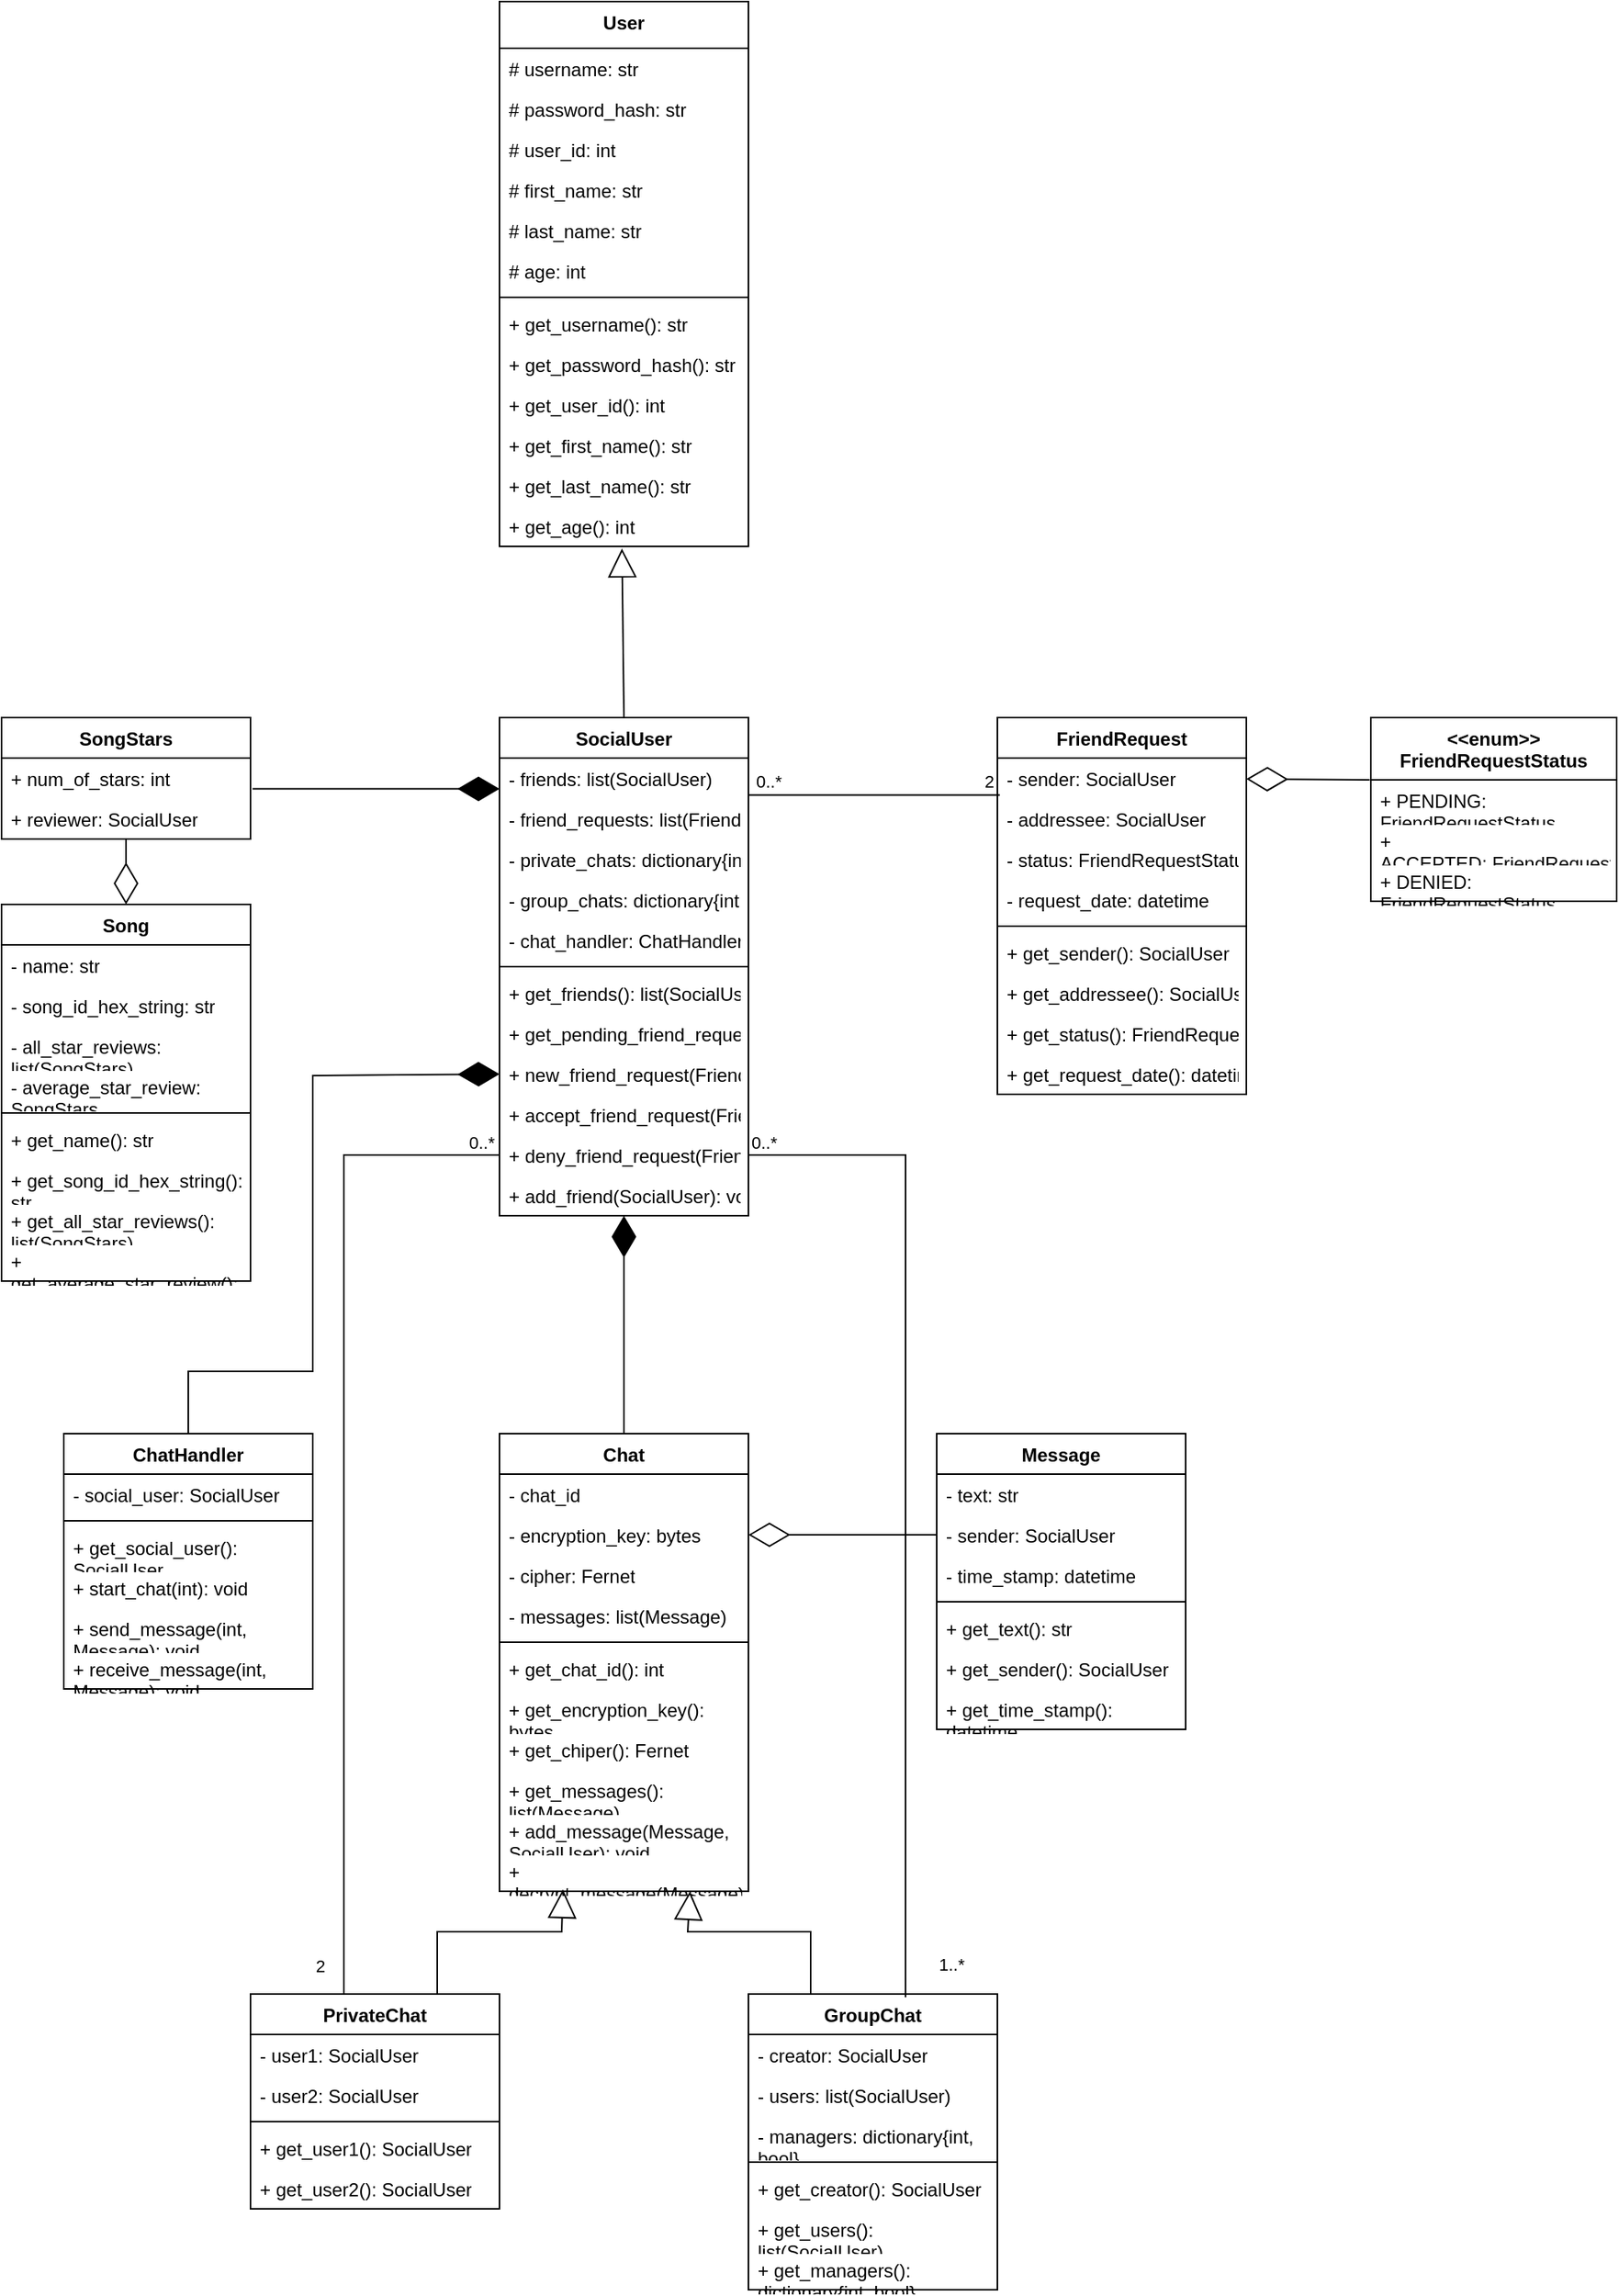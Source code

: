 <mxfile version="26.0.3">
  <diagram name="Page-1" id="13e1069c-82ec-6db2-03f1-153e76fe0fe0">
    <mxGraphModel dx="2167" dy="446" grid="1" gridSize="10" guides="1" tooltips="1" connect="1" arrows="1" fold="1" page="1" pageScale="1" pageWidth="1100" pageHeight="850" background="none" math="0" shadow="0">
      <root>
        <mxCell id="0" />
        <mxCell id="1" parent="0" />
        <mxCell id="vljrep-C4WVkItOG9epf-3" value="User" style="swimlane;fontStyle=1;align=center;verticalAlign=top;childLayout=stackLayout;horizontal=1;startSize=30;horizontalStack=0;resizeParent=1;resizeParentMax=0;resizeLast=0;collapsible=1;marginBottom=0;" parent="1" vertex="1">
          <mxGeometry x="40" y="40" width="160" height="350" as="geometry">
            <mxRectangle x="40" y="-20" width="70" height="30" as="alternateBounds" />
          </mxGeometry>
        </mxCell>
        <mxCell id="vljrep-C4WVkItOG9epf-4" value="# username: str" style="text;strokeColor=none;fillColor=none;align=left;verticalAlign=top;spacingLeft=4;spacingRight=4;overflow=hidden;rotatable=0;points=[[0,0.5],[1,0.5]];portConstraint=eastwest;" parent="vljrep-C4WVkItOG9epf-3" vertex="1">
          <mxGeometry y="30" width="160" height="26" as="geometry" />
        </mxCell>
        <mxCell id="vljrep-C4WVkItOG9epf-17" value="# password_hash: str" style="text;strokeColor=none;fillColor=none;align=left;verticalAlign=top;spacingLeft=4;spacingRight=4;overflow=hidden;rotatable=0;points=[[0,0.5],[1,0.5]];portConstraint=eastwest;" parent="vljrep-C4WVkItOG9epf-3" vertex="1">
          <mxGeometry y="56" width="160" height="26" as="geometry" />
        </mxCell>
        <mxCell id="vljrep-C4WVkItOG9epf-16" value="# user_id: int" style="text;strokeColor=none;fillColor=none;align=left;verticalAlign=top;spacingLeft=4;spacingRight=4;overflow=hidden;rotatable=0;points=[[0,0.5],[1,0.5]];portConstraint=eastwest;" parent="vljrep-C4WVkItOG9epf-3" vertex="1">
          <mxGeometry y="82" width="160" height="26" as="geometry" />
        </mxCell>
        <mxCell id="x0EwZhFv20aRiwcRfnRt-32" value="# first_name: str" style="text;strokeColor=none;fillColor=none;align=left;verticalAlign=top;spacingLeft=4;spacingRight=4;overflow=hidden;rotatable=0;points=[[0,0.5],[1,0.5]];portConstraint=eastwest;" parent="vljrep-C4WVkItOG9epf-3" vertex="1">
          <mxGeometry y="108" width="160" height="26" as="geometry" />
        </mxCell>
        <mxCell id="x0EwZhFv20aRiwcRfnRt-33" value="# last_name: str" style="text;strokeColor=none;fillColor=none;align=left;verticalAlign=top;spacingLeft=4;spacingRight=4;overflow=hidden;rotatable=0;points=[[0,0.5],[1,0.5]];portConstraint=eastwest;" parent="vljrep-C4WVkItOG9epf-3" vertex="1">
          <mxGeometry y="134" width="160" height="26" as="geometry" />
        </mxCell>
        <mxCell id="x0EwZhFv20aRiwcRfnRt-34" value="# age: int" style="text;strokeColor=none;fillColor=none;align=left;verticalAlign=top;spacingLeft=4;spacingRight=4;overflow=hidden;rotatable=0;points=[[0,0.5],[1,0.5]];portConstraint=eastwest;" parent="vljrep-C4WVkItOG9epf-3" vertex="1">
          <mxGeometry y="160" width="160" height="26" as="geometry" />
        </mxCell>
        <mxCell id="vljrep-C4WVkItOG9epf-5" value="" style="line;strokeWidth=1;fillColor=none;align=left;verticalAlign=middle;spacingTop=-1;spacingLeft=3;spacingRight=3;rotatable=0;labelPosition=right;points=[];portConstraint=eastwest;strokeColor=inherit;" parent="vljrep-C4WVkItOG9epf-3" vertex="1">
          <mxGeometry y="186" width="160" height="8" as="geometry" />
        </mxCell>
        <mxCell id="vljrep-C4WVkItOG9epf-6" value="+ get_username(): str" style="text;strokeColor=none;fillColor=none;align=left;verticalAlign=top;spacingLeft=4;spacingRight=4;overflow=hidden;rotatable=0;points=[[0,0.5],[1,0.5]];portConstraint=eastwest;" parent="vljrep-C4WVkItOG9epf-3" vertex="1">
          <mxGeometry y="194" width="160" height="26" as="geometry" />
        </mxCell>
        <mxCell id="vljrep-C4WVkItOG9epf-13" value="+ get_password_hash(): str" style="text;strokeColor=none;fillColor=none;align=left;verticalAlign=top;spacingLeft=4;spacingRight=4;overflow=hidden;rotatable=0;points=[[0,0.5],[1,0.5]];portConstraint=eastwest;" parent="vljrep-C4WVkItOG9epf-3" vertex="1">
          <mxGeometry y="220" width="160" height="26" as="geometry" />
        </mxCell>
        <mxCell id="vljrep-C4WVkItOG9epf-14" value="+ get_user_id(): int" style="text;strokeColor=none;fillColor=none;align=left;verticalAlign=top;spacingLeft=4;spacingRight=4;overflow=hidden;rotatable=0;points=[[0,0.5],[1,0.5]];portConstraint=eastwest;" parent="vljrep-C4WVkItOG9epf-3" vertex="1">
          <mxGeometry y="246" width="160" height="26" as="geometry" />
        </mxCell>
        <mxCell id="vljrep-C4WVkItOG9epf-15" value="+ get_first_name(): str" style="text;strokeColor=none;fillColor=none;align=left;verticalAlign=top;spacingLeft=4;spacingRight=4;overflow=hidden;rotatable=0;points=[[0,0.5],[1,0.5]];portConstraint=eastwest;" parent="vljrep-C4WVkItOG9epf-3" vertex="1">
          <mxGeometry y="272" width="160" height="26" as="geometry" />
        </mxCell>
        <mxCell id="x0EwZhFv20aRiwcRfnRt-35" value="+ get_last_name(): str" style="text;strokeColor=none;fillColor=none;align=left;verticalAlign=top;spacingLeft=4;spacingRight=4;overflow=hidden;rotatable=0;points=[[0,0.5],[1,0.5]];portConstraint=eastwest;" parent="vljrep-C4WVkItOG9epf-3" vertex="1">
          <mxGeometry y="298" width="160" height="26" as="geometry" />
        </mxCell>
        <mxCell id="x0EwZhFv20aRiwcRfnRt-36" value="+ get_age(): int" style="text;strokeColor=none;fillColor=none;align=left;verticalAlign=top;spacingLeft=4;spacingRight=4;overflow=hidden;rotatable=0;points=[[0,0.5],[1,0.5]];portConstraint=eastwest;" parent="vljrep-C4WVkItOG9epf-3" vertex="1">
          <mxGeometry y="324" width="160" height="26" as="geometry" />
        </mxCell>
        <mxCell id="PCdt31Q6n0yatBRkWtZ2-3" value="" style="endArrow=block;endSize=16;endFill=0;html=1;rounded=0;entryX=0.492;entryY=1.055;entryDx=0;entryDy=0;entryPerimeter=0;exitX=0.5;exitY=0;exitDx=0;exitDy=0;" parent="1" source="PCdt31Q6n0yatBRkWtZ2-4" target="x0EwZhFv20aRiwcRfnRt-36" edge="1">
          <mxGeometry width="160" relative="1" as="geometry">
            <mxPoint x="130" y="490" as="sourcePoint" />
            <mxPoint x="140" y="410" as="targetPoint" />
            <Array as="points" />
          </mxGeometry>
        </mxCell>
        <mxCell id="PCdt31Q6n0yatBRkWtZ2-4" value="SocialUser" style="swimlane;fontStyle=1;align=center;verticalAlign=top;childLayout=stackLayout;horizontal=1;startSize=26;horizontalStack=0;resizeParent=1;resizeParentMax=0;resizeLast=0;collapsible=1;marginBottom=0;" parent="1" vertex="1">
          <mxGeometry x="40" y="500" width="160" height="320" as="geometry">
            <mxRectangle x="40" y="500" width="100" height="30" as="alternateBounds" />
          </mxGeometry>
        </mxCell>
        <mxCell id="PCdt31Q6n0yatBRkWtZ2-5" value="- friends: list(SocialUser)" style="text;strokeColor=none;fillColor=none;align=left;verticalAlign=top;spacingLeft=4;spacingRight=4;overflow=hidden;rotatable=0;points=[[0,0.5],[1,0.5]];portConstraint=eastwest;" parent="PCdt31Q6n0yatBRkWtZ2-4" vertex="1">
          <mxGeometry y="26" width="160" height="26" as="geometry" />
        </mxCell>
        <mxCell id="PCdt31Q6n0yatBRkWtZ2-15" value="- friend_requests: list(FriendRequest)" style="text;strokeColor=none;fillColor=none;align=left;verticalAlign=top;spacingLeft=4;spacingRight=4;overflow=hidden;rotatable=0;points=[[0,0.5],[1,0.5]];portConstraint=eastwest;" parent="PCdt31Q6n0yatBRkWtZ2-4" vertex="1">
          <mxGeometry y="52" width="160" height="26" as="geometry" />
        </mxCell>
        <mxCell id="x0EwZhFv20aRiwcRfnRt-27" value="- private_chats: dictionary{int, PrivateChat}" style="text;strokeColor=none;fillColor=none;align=left;verticalAlign=top;spacingLeft=4;spacingRight=4;overflow=hidden;rotatable=0;points=[[0,0.5],[1,0.5]];portConstraint=eastwest;" parent="PCdt31Q6n0yatBRkWtZ2-4" vertex="1">
          <mxGeometry y="78" width="160" height="26" as="geometry" />
        </mxCell>
        <mxCell id="x0EwZhFv20aRiwcRfnRt-28" value="- group_chats: dictionary{int, GroupChat}" style="text;strokeColor=none;fillColor=none;align=left;verticalAlign=top;spacingLeft=4;spacingRight=4;overflow=hidden;rotatable=0;points=[[0,0.5],[1,0.5]];portConstraint=eastwest;" parent="PCdt31Q6n0yatBRkWtZ2-4" vertex="1">
          <mxGeometry y="104" width="160" height="26" as="geometry" />
        </mxCell>
        <mxCell id="97uRlA_o4lkvg0xK0UDp-7" value="- chat_handler: ChatHandler" style="text;strokeColor=none;fillColor=none;align=left;verticalAlign=top;spacingLeft=4;spacingRight=4;overflow=hidden;rotatable=0;points=[[0,0.5],[1,0.5]];portConstraint=eastwest;" parent="PCdt31Q6n0yatBRkWtZ2-4" vertex="1">
          <mxGeometry y="130" width="160" height="26" as="geometry" />
        </mxCell>
        <mxCell id="PCdt31Q6n0yatBRkWtZ2-8" value="" style="line;strokeWidth=1;fillColor=none;align=left;verticalAlign=middle;spacingTop=-1;spacingLeft=3;spacingRight=3;rotatable=0;labelPosition=right;points=[];portConstraint=eastwest;strokeColor=inherit;" parent="PCdt31Q6n0yatBRkWtZ2-4" vertex="1">
          <mxGeometry y="156" width="160" height="8" as="geometry" />
        </mxCell>
        <mxCell id="PCdt31Q6n0yatBRkWtZ2-9" value="+ get_friends(): list(SocialUser)" style="text;strokeColor=none;fillColor=none;align=left;verticalAlign=top;spacingLeft=4;spacingRight=4;overflow=hidden;rotatable=0;points=[[0,0.5],[1,0.5]];portConstraint=eastwest;" parent="PCdt31Q6n0yatBRkWtZ2-4" vertex="1">
          <mxGeometry y="164" width="160" height="26" as="geometry" />
        </mxCell>
        <mxCell id="PCdt31Q6n0yatBRkWtZ2-10" value="+ get_pending_friend_requests(): list(SocialUser)" style="text;strokeColor=none;fillColor=none;align=left;verticalAlign=top;spacingLeft=4;spacingRight=4;overflow=hidden;rotatable=0;points=[[0,0.5],[1,0.5]];portConstraint=eastwest;" parent="PCdt31Q6n0yatBRkWtZ2-4" vertex="1">
          <mxGeometry y="190" width="160" height="26" as="geometry" />
        </mxCell>
        <mxCell id="x0EwZhFv20aRiwcRfnRt-29" value="+ new_friend_request(FriendRequest): void" style="text;strokeColor=none;fillColor=none;align=left;verticalAlign=top;spacingLeft=4;spacingRight=4;overflow=hidden;rotatable=0;points=[[0,0.5],[1,0.5]];portConstraint=eastwest;" parent="PCdt31Q6n0yatBRkWtZ2-4" vertex="1">
          <mxGeometry y="216" width="160" height="26" as="geometry" />
        </mxCell>
        <mxCell id="K13tI4WdCBkM2zwI3fLA-9" value="+ accept_friend_request(FriendRequest): void" style="text;strokeColor=none;fillColor=none;align=left;verticalAlign=top;spacingLeft=4;spacingRight=4;overflow=hidden;rotatable=0;points=[[0,0.5],[1,0.5]];portConstraint=eastwest;" parent="PCdt31Q6n0yatBRkWtZ2-4" vertex="1">
          <mxGeometry y="242" width="160" height="26" as="geometry" />
        </mxCell>
        <mxCell id="x0EwZhFv20aRiwcRfnRt-30" value="+ deny_friend_request(FriendRequest): void" style="text;strokeColor=none;fillColor=none;align=left;verticalAlign=top;spacingLeft=4;spacingRight=4;overflow=hidden;rotatable=0;points=[[0,0.5],[1,0.5]];portConstraint=eastwest;" parent="PCdt31Q6n0yatBRkWtZ2-4" vertex="1">
          <mxGeometry y="268" width="160" height="26" as="geometry" />
        </mxCell>
        <mxCell id="x0EwZhFv20aRiwcRfnRt-31" value="+ add_friend(SocialUser): void" style="text;strokeColor=none;fillColor=none;align=left;verticalAlign=top;spacingLeft=4;spacingRight=4;overflow=hidden;rotatable=0;points=[[0,0.5],[1,0.5]];portConstraint=eastwest;" parent="PCdt31Q6n0yatBRkWtZ2-4" vertex="1">
          <mxGeometry y="294" width="160" height="26" as="geometry" />
        </mxCell>
        <mxCell id="K13tI4WdCBkM2zwI3fLA-1" value="FriendRequest" style="swimlane;fontStyle=1;align=center;verticalAlign=top;childLayout=stackLayout;horizontal=1;startSize=26;horizontalStack=0;resizeParent=1;resizeParentMax=0;resizeLast=0;collapsible=1;marginBottom=0;" parent="1" vertex="1">
          <mxGeometry x="360" y="500" width="160" height="242" as="geometry">
            <mxRectangle x="360" y="500" width="120" height="30" as="alternateBounds" />
          </mxGeometry>
        </mxCell>
        <mxCell id="K13tI4WdCBkM2zwI3fLA-3" value="- sender: SocialUser" style="text;strokeColor=none;fillColor=none;align=left;verticalAlign=top;spacingLeft=4;spacingRight=4;overflow=hidden;rotatable=0;points=[[0,0.5],[1,0.5]];portConstraint=eastwest;" parent="K13tI4WdCBkM2zwI3fLA-1" vertex="1">
          <mxGeometry y="26" width="160" height="26" as="geometry" />
        </mxCell>
        <mxCell id="K13tI4WdCBkM2zwI3fLA-2" value="- addressee: SocialUser" style="text;strokeColor=none;fillColor=none;align=left;verticalAlign=top;spacingLeft=4;spacingRight=4;overflow=hidden;rotatable=0;points=[[0,0.5],[1,0.5]];portConstraint=eastwest;" parent="K13tI4WdCBkM2zwI3fLA-1" vertex="1">
          <mxGeometry y="52" width="160" height="26" as="geometry" />
        </mxCell>
        <mxCell id="x0EwZhFv20aRiwcRfnRt-1" value="- status: FriendRequestStatus" style="text;strokeColor=none;fillColor=none;align=left;verticalAlign=top;spacingLeft=4;spacingRight=4;overflow=hidden;rotatable=0;points=[[0,0.5],[1,0.5]];portConstraint=eastwest;" parent="K13tI4WdCBkM2zwI3fLA-1" vertex="1">
          <mxGeometry y="78" width="160" height="26" as="geometry" />
        </mxCell>
        <mxCell id="x0EwZhFv20aRiwcRfnRt-2" value="- request_date: datetime" style="text;strokeColor=none;fillColor=none;align=left;verticalAlign=top;spacingLeft=4;spacingRight=4;overflow=hidden;rotatable=0;points=[[0,0.5],[1,0.5]];portConstraint=eastwest;" parent="K13tI4WdCBkM2zwI3fLA-1" vertex="1">
          <mxGeometry y="104" width="160" height="26" as="geometry" />
        </mxCell>
        <mxCell id="K13tI4WdCBkM2zwI3fLA-4" value="" style="line;strokeWidth=1;fillColor=none;align=left;verticalAlign=middle;spacingTop=-1;spacingLeft=3;spacingRight=3;rotatable=0;labelPosition=right;points=[];portConstraint=eastwest;strokeColor=inherit;" parent="K13tI4WdCBkM2zwI3fLA-1" vertex="1">
          <mxGeometry y="130" width="160" height="8" as="geometry" />
        </mxCell>
        <mxCell id="K13tI4WdCBkM2zwI3fLA-5" value="+ get_sender(): SocialUser" style="text;strokeColor=none;fillColor=none;align=left;verticalAlign=top;spacingLeft=4;spacingRight=4;overflow=hidden;rotatable=0;points=[[0,0.5],[1,0.5]];portConstraint=eastwest;" parent="K13tI4WdCBkM2zwI3fLA-1" vertex="1">
          <mxGeometry y="138" width="160" height="26" as="geometry" />
        </mxCell>
        <mxCell id="K13tI4WdCBkM2zwI3fLA-6" value="+ get_addressee(): SocialUser" style="text;strokeColor=none;fillColor=none;align=left;verticalAlign=top;spacingLeft=4;spacingRight=4;overflow=hidden;rotatable=0;points=[[0,0.5],[1,0.5]];portConstraint=eastwest;" parent="K13tI4WdCBkM2zwI3fLA-1" vertex="1">
          <mxGeometry y="164" width="160" height="26" as="geometry" />
        </mxCell>
        <mxCell id="x0EwZhFv20aRiwcRfnRt-3" value="+ get_status(): FriendRequestStatus" style="text;strokeColor=none;fillColor=none;align=left;verticalAlign=top;spacingLeft=4;spacingRight=4;overflow=hidden;rotatable=0;points=[[0,0.5],[1,0.5]];portConstraint=eastwest;" parent="K13tI4WdCBkM2zwI3fLA-1" vertex="1">
          <mxGeometry y="190" width="160" height="26" as="geometry" />
        </mxCell>
        <mxCell id="x0EwZhFv20aRiwcRfnRt-4" value="+ get_request_date(): datetime" style="text;strokeColor=none;fillColor=none;align=left;verticalAlign=top;spacingLeft=4;spacingRight=4;overflow=hidden;rotatable=0;points=[[0,0.5],[1,0.5]];portConstraint=eastwest;" parent="K13tI4WdCBkM2zwI3fLA-1" vertex="1">
          <mxGeometry y="216" width="160" height="26" as="geometry" />
        </mxCell>
        <mxCell id="x0EwZhFv20aRiwcRfnRt-20" value="&amp;lt;&amp;lt;enum&amp;gt;&amp;gt;&lt;div&gt;FriendRequestStatus&lt;/div&gt;" style="swimlane;fontStyle=1;align=center;verticalAlign=top;childLayout=stackLayout;horizontal=1;startSize=40;horizontalStack=0;resizeParent=1;resizeParentMax=0;resizeLast=0;collapsible=1;marginBottom=0;whiteSpace=wrap;html=1;" parent="1" vertex="1">
          <mxGeometry x="600" y="500" width="158" height="118" as="geometry">
            <mxRectangle x="600" y="440" width="150" height="40" as="alternateBounds" />
          </mxGeometry>
        </mxCell>
        <mxCell id="x0EwZhFv20aRiwcRfnRt-21" value="&lt;span style=&quot;text-wrap-mode: nowrap;&quot;&gt;+ PENDING: FriendRequestStatus&lt;/span&gt;" style="text;strokeColor=none;fillColor=none;align=left;verticalAlign=top;spacingLeft=4;spacingRight=4;overflow=hidden;rotatable=0;points=[[0,0.5],[1,0.5]];portConstraint=eastwest;glass=0;rounded=0;shadow=0;labelBackgroundColor=none;whiteSpace=wrap;html=1;flipH=0;" parent="x0EwZhFv20aRiwcRfnRt-20" vertex="1">
          <mxGeometry y="40" width="158" height="26" as="geometry" />
        </mxCell>
        <mxCell id="x0EwZhFv20aRiwcRfnRt-25" value="&lt;span style=&quot;text-wrap-mode: nowrap;&quot;&gt;+ ACCEPTED:&amp;nbsp;FriendRequestStatus&lt;/span&gt;" style="text;strokeColor=none;fillColor=none;align=left;verticalAlign=top;spacingLeft=4;spacingRight=4;overflow=hidden;rotatable=0;points=[[0,0.5],[1,0.5]];portConstraint=eastwest;glass=0;rounded=0;shadow=0;labelBackgroundColor=none;whiteSpace=wrap;html=1;flipH=0;" parent="x0EwZhFv20aRiwcRfnRt-20" vertex="1">
          <mxGeometry y="66" width="158" height="26" as="geometry" />
        </mxCell>
        <mxCell id="x0EwZhFv20aRiwcRfnRt-24" value="&lt;span style=&quot;text-wrap-mode: nowrap;&quot;&gt;+ DENIED: FriendRequestStatus&lt;/span&gt;" style="text;strokeColor=none;fillColor=none;align=left;verticalAlign=top;spacingLeft=4;spacingRight=4;overflow=hidden;rotatable=0;points=[[0,0.5],[1,0.5]];portConstraint=eastwest;glass=0;rounded=0;shadow=0;labelBackgroundColor=none;whiteSpace=wrap;html=1;flipH=0;" parent="x0EwZhFv20aRiwcRfnRt-20" vertex="1">
          <mxGeometry y="92" width="158" height="26" as="geometry" />
        </mxCell>
        <mxCell id="x0EwZhFv20aRiwcRfnRt-41" value="SongStars" style="swimlane;fontStyle=1;align=center;verticalAlign=top;childLayout=stackLayout;horizontal=1;startSize=26;horizontalStack=0;resizeParent=1;resizeParentMax=0;resizeLast=0;collapsible=1;marginBottom=0;whiteSpace=wrap;html=1;" parent="1" vertex="1">
          <mxGeometry x="-280" y="500" width="160" height="78" as="geometry">
            <mxRectangle x="-280" y="500" width="100" height="30" as="alternateBounds" />
          </mxGeometry>
        </mxCell>
        <mxCell id="x0EwZhFv20aRiwcRfnRt-42" value="+ num_of_stars: int&lt;span style=&quot;white-space: pre;&quot;&gt;&#x9;&lt;/span&gt;&lt;span style=&quot;white-space: pre;&quot;&gt;&#x9;&lt;/span&gt;" style="text;strokeColor=none;fillColor=none;align=left;verticalAlign=top;spacingLeft=4;spacingRight=4;overflow=hidden;rotatable=0;points=[[0,0.5],[1,0.5]];portConstraint=eastwest;whiteSpace=wrap;html=1;" parent="x0EwZhFv20aRiwcRfnRt-41" vertex="1">
          <mxGeometry y="26" width="160" height="26" as="geometry" />
        </mxCell>
        <mxCell id="x0EwZhFv20aRiwcRfnRt-53" value="+ reviewer: SocialUser" style="text;strokeColor=none;fillColor=none;align=left;verticalAlign=top;spacingLeft=4;spacingRight=4;overflow=hidden;rotatable=0;points=[[0,0.5],[1,0.5]];portConstraint=eastwest;whiteSpace=wrap;html=1;" parent="x0EwZhFv20aRiwcRfnRt-41" vertex="1">
          <mxGeometry y="52" width="160" height="26" as="geometry" />
        </mxCell>
        <mxCell id="x0EwZhFv20aRiwcRfnRt-54" value="" style="endArrow=diamondThin;endFill=0;endSize=24;html=1;rounded=0;entryX=1;entryY=0.516;entryDx=0;entryDy=0;entryPerimeter=0;exitX=-0.005;exitY=0.339;exitDx=0;exitDy=0;exitPerimeter=0;" parent="1" source="x0EwZhFv20aRiwcRfnRt-20" target="K13tI4WdCBkM2zwI3fLA-3" edge="1">
          <mxGeometry width="160" relative="1" as="geometry">
            <mxPoint x="590" y="539" as="sourcePoint" />
            <mxPoint x="530" y="539" as="targetPoint" />
          </mxGeometry>
        </mxCell>
        <mxCell id="x0EwZhFv20aRiwcRfnRt-56" value="Song" style="swimlane;fontStyle=1;align=center;verticalAlign=top;childLayout=stackLayout;horizontal=1;startSize=26;horizontalStack=0;resizeParent=1;resizeParentMax=0;resizeLast=0;collapsible=1;marginBottom=0;whiteSpace=wrap;html=1;" parent="1" vertex="1">
          <mxGeometry x="-280" y="620" width="160" height="242" as="geometry">
            <mxRectangle x="-280" y="560" width="70" height="30" as="alternateBounds" />
          </mxGeometry>
        </mxCell>
        <mxCell id="x0EwZhFv20aRiwcRfnRt-57" value="- name: str" style="text;strokeColor=none;fillColor=none;align=left;verticalAlign=top;spacingLeft=4;spacingRight=4;overflow=hidden;rotatable=0;points=[[0,0.5],[1,0.5]];portConstraint=eastwest;whiteSpace=wrap;html=1;" parent="x0EwZhFv20aRiwcRfnRt-56" vertex="1">
          <mxGeometry y="26" width="160" height="26" as="geometry" />
        </mxCell>
        <mxCell id="x0EwZhFv20aRiwcRfnRt-60" value="- song_id_hex_string: str" style="text;strokeColor=none;fillColor=none;align=left;verticalAlign=top;spacingLeft=4;spacingRight=4;overflow=hidden;rotatable=0;points=[[0,0.5],[1,0.5]];portConstraint=eastwest;whiteSpace=wrap;html=1;" parent="x0EwZhFv20aRiwcRfnRt-56" vertex="1">
          <mxGeometry y="52" width="160" height="26" as="geometry" />
        </mxCell>
        <mxCell id="x0EwZhFv20aRiwcRfnRt-63" value="&lt;span style=&quot;text-wrap-mode: nowrap;&quot;&gt;- all_star_reviews: list(SongStars)&lt;/span&gt;" style="text;strokeColor=none;fillColor=none;align=left;verticalAlign=top;spacingLeft=4;spacingRight=4;overflow=hidden;rotatable=0;points=[[0,0.5],[1,0.5]];portConstraint=eastwest;whiteSpace=wrap;html=1;" parent="x0EwZhFv20aRiwcRfnRt-56" vertex="1">
          <mxGeometry y="78" width="160" height="26" as="geometry" />
        </mxCell>
        <mxCell id="x0EwZhFv20aRiwcRfnRt-64" value="&lt;span style=&quot;text-wrap-mode: nowrap;&quot;&gt;- average_star_review: SongStars&lt;/span&gt;" style="text;strokeColor=none;fillColor=none;align=left;verticalAlign=top;spacingLeft=4;spacingRight=4;overflow=hidden;rotatable=0;points=[[0,0.5],[1,0.5]];portConstraint=eastwest;whiteSpace=wrap;html=1;" parent="x0EwZhFv20aRiwcRfnRt-56" vertex="1">
          <mxGeometry y="104" width="160" height="26" as="geometry" />
        </mxCell>
        <mxCell id="x0EwZhFv20aRiwcRfnRt-58" value="" style="line;strokeWidth=1;fillColor=none;align=left;verticalAlign=middle;spacingTop=-1;spacingLeft=3;spacingRight=3;rotatable=0;labelPosition=right;points=[];portConstraint=eastwest;strokeColor=inherit;" parent="x0EwZhFv20aRiwcRfnRt-56" vertex="1">
          <mxGeometry y="130" width="160" height="8" as="geometry" />
        </mxCell>
        <mxCell id="x0EwZhFv20aRiwcRfnRt-59" value="+ get_name(): str" style="text;strokeColor=none;fillColor=none;align=left;verticalAlign=top;spacingLeft=4;spacingRight=4;overflow=hidden;rotatable=0;points=[[0,0.5],[1,0.5]];portConstraint=eastwest;whiteSpace=wrap;html=1;" parent="x0EwZhFv20aRiwcRfnRt-56" vertex="1">
          <mxGeometry y="138" width="160" height="26" as="geometry" />
        </mxCell>
        <mxCell id="x0EwZhFv20aRiwcRfnRt-69" value="&lt;span style=&quot;text-wrap-mode: nowrap;&quot;&gt;+ get_song_id_hex_string(): str&lt;/span&gt;" style="text;strokeColor=none;fillColor=none;align=left;verticalAlign=top;spacingLeft=4;spacingRight=4;overflow=hidden;rotatable=0;points=[[0,0.5],[1,0.5]];portConstraint=eastwest;whiteSpace=wrap;html=1;" parent="x0EwZhFv20aRiwcRfnRt-56" vertex="1">
          <mxGeometry y="164" width="160" height="26" as="geometry" />
        </mxCell>
        <mxCell id="x0EwZhFv20aRiwcRfnRt-73" value="&lt;span style=&quot;text-wrap-mode: nowrap;&quot;&gt;+ get_all_star_reviews(): list(SongStars)&lt;/span&gt;" style="text;strokeColor=none;fillColor=none;align=left;verticalAlign=top;spacingLeft=4;spacingRight=4;overflow=hidden;rotatable=0;points=[[0,0.5],[1,0.5]];portConstraint=eastwest;whiteSpace=wrap;html=1;" parent="x0EwZhFv20aRiwcRfnRt-56" vertex="1">
          <mxGeometry y="190" width="160" height="26" as="geometry" />
        </mxCell>
        <mxCell id="x0EwZhFv20aRiwcRfnRt-74" value="&lt;span style=&quot;text-wrap-mode: nowrap;&quot;&gt;+ get_average_star_review(): SongStars&lt;/span&gt;" style="text;strokeColor=none;fillColor=none;align=left;verticalAlign=top;spacingLeft=4;spacingRight=4;overflow=hidden;rotatable=0;points=[[0,0.5],[1,0.5]];portConstraint=eastwest;whiteSpace=wrap;html=1;" parent="x0EwZhFv20aRiwcRfnRt-56" vertex="1">
          <mxGeometry y="216" width="160" height="26" as="geometry" />
        </mxCell>
        <mxCell id="x0EwZhFv20aRiwcRfnRt-75" value="" style="endArrow=diamondThin;endFill=0;endSize=24;html=1;rounded=0;entryX=0.5;entryY=0;entryDx=0;entryDy=0;exitX=0.5;exitY=1.008;exitDx=0;exitDy=0;exitPerimeter=0;" parent="1" source="x0EwZhFv20aRiwcRfnRt-53" target="x0EwZhFv20aRiwcRfnRt-56" edge="1">
          <mxGeometry width="160" relative="1" as="geometry">
            <mxPoint x="-190" y="578" as="sourcePoint" />
            <mxPoint x="-30" y="578" as="targetPoint" />
          </mxGeometry>
        </mxCell>
        <mxCell id="x0EwZhFv20aRiwcRfnRt-76" value="" style="endArrow=diamondThin;endFill=1;endSize=24;html=1;rounded=0;exitX=1.008;exitY=0.761;exitDx=0;exitDy=0;exitPerimeter=0;entryX=0;entryY=0.761;entryDx=0;entryDy=0;entryPerimeter=0;" parent="1" source="x0EwZhFv20aRiwcRfnRt-42" target="PCdt31Q6n0yatBRkWtZ2-5" edge="1">
          <mxGeometry width="160" relative="1" as="geometry">
            <mxPoint x="-120" y="539" as="sourcePoint" />
            <mxPoint x="40" y="539" as="targetPoint" />
          </mxGeometry>
        </mxCell>
        <mxCell id="x0EwZhFv20aRiwcRfnRt-80" value="" style="endArrow=none;html=1;edgeStyle=orthogonalEdgeStyle;rounded=0;exitX=1.003;exitY=0.912;exitDx=0;exitDy=0;exitPerimeter=0;entryX=0.01;entryY=0.912;entryDx=0;entryDy=0;entryPerimeter=0;" parent="1" source="PCdt31Q6n0yatBRkWtZ2-5" target="K13tI4WdCBkM2zwI3fLA-3" edge="1">
          <mxGeometry relative="1" as="geometry">
            <mxPoint x="220" y="550" as="sourcePoint" />
            <mxPoint x="340" y="550" as="targetPoint" />
          </mxGeometry>
        </mxCell>
        <mxCell id="x0EwZhFv20aRiwcRfnRt-81" value="0..*" style="edgeLabel;resizable=0;html=1;align=left;verticalAlign=bottom;" parent="x0EwZhFv20aRiwcRfnRt-80" connectable="0" vertex="1">
          <mxGeometry x="-1" relative="1" as="geometry">
            <mxPoint x="3" as="offset" />
          </mxGeometry>
        </mxCell>
        <mxCell id="x0EwZhFv20aRiwcRfnRt-82" value="2" style="edgeLabel;resizable=0;html=1;align=right;verticalAlign=bottom;" parent="x0EwZhFv20aRiwcRfnRt-80" connectable="0" vertex="1">
          <mxGeometry x="1" relative="1" as="geometry">
            <mxPoint x="-3" as="offset" />
          </mxGeometry>
        </mxCell>
        <mxCell id="IFB0oqKAQAW6T9aksM-X-1" value="Chat" style="swimlane;fontStyle=1;align=center;verticalAlign=top;childLayout=stackLayout;horizontal=1;startSize=26;horizontalStack=0;resizeParent=1;resizeParentMax=0;resizeLast=0;collapsible=1;marginBottom=0;whiteSpace=wrap;html=1;" parent="1" vertex="1">
          <mxGeometry x="40" y="960" width="160" height="294" as="geometry">
            <mxRectangle x="40" y="960" width="70" height="30" as="alternateBounds" />
          </mxGeometry>
        </mxCell>
        <mxCell id="97uRlA_o4lkvg0xK0UDp-15" value="- chat_id" style="text;strokeColor=none;fillColor=none;align=left;verticalAlign=top;spacingLeft=4;spacingRight=4;overflow=hidden;rotatable=0;points=[[0,0.5],[1,0.5]];portConstraint=eastwest;whiteSpace=wrap;html=1;" parent="IFB0oqKAQAW6T9aksM-X-1" vertex="1">
          <mxGeometry y="26" width="160" height="26" as="geometry" />
        </mxCell>
        <mxCell id="IFB0oqKAQAW6T9aksM-X-2" value="- encryption_key: bytes" style="text;strokeColor=none;fillColor=none;align=left;verticalAlign=top;spacingLeft=4;spacingRight=4;overflow=hidden;rotatable=0;points=[[0,0.5],[1,0.5]];portConstraint=eastwest;whiteSpace=wrap;html=1;" parent="IFB0oqKAQAW6T9aksM-X-1" vertex="1">
          <mxGeometry y="52" width="160" height="26" as="geometry" />
        </mxCell>
        <mxCell id="IFB0oqKAQAW6T9aksM-X-5" value="- cipher: Fernet" style="text;strokeColor=none;fillColor=none;align=left;verticalAlign=top;spacingLeft=4;spacingRight=4;overflow=hidden;rotatable=0;points=[[0,0.5],[1,0.5]];portConstraint=eastwest;whiteSpace=wrap;html=1;" parent="IFB0oqKAQAW6T9aksM-X-1" vertex="1">
          <mxGeometry y="78" width="160" height="26" as="geometry" />
        </mxCell>
        <mxCell id="IFB0oqKAQAW6T9aksM-X-6" value="&lt;span style=&quot;text-wrap-mode: nowrap;&quot;&gt;- messages: list(Message)&lt;/span&gt;" style="text;strokeColor=none;fillColor=none;align=left;verticalAlign=top;spacingLeft=4;spacingRight=4;overflow=hidden;rotatable=0;points=[[0,0.5],[1,0.5]];portConstraint=eastwest;whiteSpace=wrap;html=1;" parent="IFB0oqKAQAW6T9aksM-X-1" vertex="1">
          <mxGeometry y="104" width="160" height="26" as="geometry" />
        </mxCell>
        <mxCell id="IFB0oqKAQAW6T9aksM-X-3" value="" style="line;strokeWidth=1;fillColor=none;align=left;verticalAlign=middle;spacingTop=-1;spacingLeft=3;spacingRight=3;rotatable=0;labelPosition=right;points=[];portConstraint=eastwest;strokeColor=inherit;" parent="IFB0oqKAQAW6T9aksM-X-1" vertex="1">
          <mxGeometry y="130" width="160" height="8" as="geometry" />
        </mxCell>
        <mxCell id="97uRlA_o4lkvg0xK0UDp-16" value="&lt;span style=&quot;text-wrap-mode: nowrap;&quot;&gt;+ get_chat_id(): int&lt;/span&gt;" style="text;strokeColor=none;fillColor=none;align=left;verticalAlign=top;spacingLeft=4;spacingRight=4;overflow=hidden;rotatable=0;points=[[0,0.5],[1,0.5]];portConstraint=eastwest;whiteSpace=wrap;html=1;" parent="IFB0oqKAQAW6T9aksM-X-1" vertex="1">
          <mxGeometry y="138" width="160" height="26" as="geometry" />
        </mxCell>
        <mxCell id="IFB0oqKAQAW6T9aksM-X-4" value="&lt;span style=&quot;text-wrap-mode: nowrap;&quot;&gt;+ get_encryption_key(): bytes&lt;/span&gt;" style="text;strokeColor=none;fillColor=none;align=left;verticalAlign=top;spacingLeft=4;spacingRight=4;overflow=hidden;rotatable=0;points=[[0,0.5],[1,0.5]];portConstraint=eastwest;whiteSpace=wrap;html=1;" parent="IFB0oqKAQAW6T9aksM-X-1" vertex="1">
          <mxGeometry y="164" width="160" height="26" as="geometry" />
        </mxCell>
        <mxCell id="IFB0oqKAQAW6T9aksM-X-7" value="&lt;span style=&quot;text-wrap-mode: nowrap;&quot;&gt;+ get_chiper(): Fernet&lt;/span&gt;" style="text;strokeColor=none;fillColor=none;align=left;verticalAlign=top;spacingLeft=4;spacingRight=4;overflow=hidden;rotatable=0;points=[[0,0.5],[1,0.5]];portConstraint=eastwest;whiteSpace=wrap;html=1;" parent="IFB0oqKAQAW6T9aksM-X-1" vertex="1">
          <mxGeometry y="190" width="160" height="26" as="geometry" />
        </mxCell>
        <mxCell id="IFB0oqKAQAW6T9aksM-X-8" value="&lt;span style=&quot;text-wrap-mode: nowrap;&quot;&gt;+ get_messages(): list(Message)&lt;/span&gt;" style="text;strokeColor=none;fillColor=none;align=left;verticalAlign=top;spacingLeft=4;spacingRight=4;overflow=hidden;rotatable=0;points=[[0,0.5],[1,0.5]];portConstraint=eastwest;whiteSpace=wrap;html=1;" parent="IFB0oqKAQAW6T9aksM-X-1" vertex="1">
          <mxGeometry y="216" width="160" height="26" as="geometry" />
        </mxCell>
        <mxCell id="97uRlA_o4lkvg0xK0UDp-5" value="&lt;span style=&quot;text-wrap-mode: nowrap;&quot;&gt;+ add_message(Message, SocialUser): void&lt;/span&gt;" style="text;strokeColor=none;fillColor=none;align=left;verticalAlign=top;spacingLeft=4;spacingRight=4;overflow=hidden;rotatable=0;points=[[0,0.5],[1,0.5]];portConstraint=eastwest;whiteSpace=wrap;html=1;" parent="IFB0oqKAQAW6T9aksM-X-1" vertex="1">
          <mxGeometry y="242" width="160" height="26" as="geometry" />
        </mxCell>
        <mxCell id="97uRlA_o4lkvg0xK0UDp-6" value="&lt;span style=&quot;text-wrap-mode: nowrap;&quot;&gt;+ decrypt_message(Message): str&lt;/span&gt;" style="text;strokeColor=none;fillColor=none;align=left;verticalAlign=top;spacingLeft=4;spacingRight=4;overflow=hidden;rotatable=0;points=[[0,0.5],[1,0.5]];portConstraint=eastwest;whiteSpace=wrap;html=1;" parent="IFB0oqKAQAW6T9aksM-X-1" vertex="1">
          <mxGeometry y="268" width="160" height="26" as="geometry" />
        </mxCell>
        <mxCell id="IFB0oqKAQAW6T9aksM-X-11" value="Message" style="swimlane;fontStyle=1;align=center;verticalAlign=top;childLayout=stackLayout;horizontal=1;startSize=26;horizontalStack=0;resizeParent=1;resizeParentMax=0;resizeLast=0;collapsible=1;marginBottom=0;whiteSpace=wrap;html=1;" parent="1" vertex="1">
          <mxGeometry x="321" y="960" width="160" height="190" as="geometry">
            <mxRectangle x="321" y="960" width="90" height="30" as="alternateBounds" />
          </mxGeometry>
        </mxCell>
        <mxCell id="IFB0oqKAQAW6T9aksM-X-12" value="- text: str" style="text;strokeColor=none;fillColor=none;align=left;verticalAlign=top;spacingLeft=4;spacingRight=4;overflow=hidden;rotatable=0;points=[[0,0.5],[1,0.5]];portConstraint=eastwest;whiteSpace=wrap;html=1;" parent="IFB0oqKAQAW6T9aksM-X-11" vertex="1">
          <mxGeometry y="26" width="160" height="26" as="geometry" />
        </mxCell>
        <mxCell id="IFB0oqKAQAW6T9aksM-X-15" value="- sender: SocialUser" style="text;strokeColor=none;fillColor=none;align=left;verticalAlign=top;spacingLeft=4;spacingRight=4;overflow=hidden;rotatable=0;points=[[0,0.5],[1,0.5]];portConstraint=eastwest;whiteSpace=wrap;html=1;" parent="IFB0oqKAQAW6T9aksM-X-11" vertex="1">
          <mxGeometry y="52" width="160" height="26" as="geometry" />
        </mxCell>
        <mxCell id="IFB0oqKAQAW6T9aksM-X-16" value="- time_stamp: datetime" style="text;strokeColor=none;fillColor=none;align=left;verticalAlign=top;spacingLeft=4;spacingRight=4;overflow=hidden;rotatable=0;points=[[0,0.5],[1,0.5]];portConstraint=eastwest;whiteSpace=wrap;html=1;" parent="IFB0oqKAQAW6T9aksM-X-11" vertex="1">
          <mxGeometry y="78" width="160" height="26" as="geometry" />
        </mxCell>
        <mxCell id="IFB0oqKAQAW6T9aksM-X-13" value="" style="line;strokeWidth=1;fillColor=none;align=left;verticalAlign=middle;spacingTop=-1;spacingLeft=3;spacingRight=3;rotatable=0;labelPosition=right;points=[];portConstraint=eastwest;strokeColor=inherit;" parent="IFB0oqKAQAW6T9aksM-X-11" vertex="1">
          <mxGeometry y="104" width="160" height="8" as="geometry" />
        </mxCell>
        <mxCell id="IFB0oqKAQAW6T9aksM-X-14" value="+ get_text(): str" style="text;strokeColor=none;fillColor=none;align=left;verticalAlign=top;spacingLeft=4;spacingRight=4;overflow=hidden;rotatable=0;points=[[0,0.5],[1,0.5]];portConstraint=eastwest;whiteSpace=wrap;html=1;" parent="IFB0oqKAQAW6T9aksM-X-11" vertex="1">
          <mxGeometry y="112" width="160" height="26" as="geometry" />
        </mxCell>
        <mxCell id="IFB0oqKAQAW6T9aksM-X-17" value="+ get_sender(): SocialUser" style="text;strokeColor=none;fillColor=none;align=left;verticalAlign=top;spacingLeft=4;spacingRight=4;overflow=hidden;rotatable=0;points=[[0,0.5],[1,0.5]];portConstraint=eastwest;whiteSpace=wrap;html=1;" parent="IFB0oqKAQAW6T9aksM-X-11" vertex="1">
          <mxGeometry y="138" width="160" height="26" as="geometry" />
        </mxCell>
        <mxCell id="IFB0oqKAQAW6T9aksM-X-18" value="&lt;span style=&quot;text-wrap-mode: nowrap;&quot;&gt;+ get_time_stamp(): datetime&lt;/span&gt;" style="text;strokeColor=none;fillColor=none;align=left;verticalAlign=top;spacingLeft=4;spacingRight=4;overflow=hidden;rotatable=0;points=[[0,0.5],[1,0.5]];portConstraint=eastwest;whiteSpace=wrap;html=1;" parent="IFB0oqKAQAW6T9aksM-X-11" vertex="1">
          <mxGeometry y="164" width="160" height="26" as="geometry" />
        </mxCell>
        <mxCell id="97uRlA_o4lkvg0xK0UDp-1" value="ChatHandler" style="swimlane;fontStyle=1;align=center;verticalAlign=top;childLayout=stackLayout;horizontal=1;startSize=26;horizontalStack=0;resizeParent=1;resizeParentMax=0;resizeLast=0;collapsible=1;marginBottom=0;whiteSpace=wrap;html=1;" parent="1" vertex="1">
          <mxGeometry x="-240" y="960" width="160" height="164" as="geometry">
            <mxRectangle x="-280" y="960" width="110" height="30" as="alternateBounds" />
          </mxGeometry>
        </mxCell>
        <mxCell id="97uRlA_o4lkvg0xK0UDp-2" value="- social_user: SocialUser" style="text;strokeColor=none;fillColor=none;align=left;verticalAlign=top;spacingLeft=4;spacingRight=4;overflow=hidden;rotatable=0;points=[[0,0.5],[1,0.5]];portConstraint=eastwest;whiteSpace=wrap;html=1;" parent="97uRlA_o4lkvg0xK0UDp-1" vertex="1">
          <mxGeometry y="26" width="160" height="26" as="geometry" />
        </mxCell>
        <mxCell id="97uRlA_o4lkvg0xK0UDp-3" value="" style="line;strokeWidth=1;fillColor=none;align=left;verticalAlign=middle;spacingTop=-1;spacingLeft=3;spacingRight=3;rotatable=0;labelPosition=right;points=[];portConstraint=eastwest;strokeColor=inherit;" parent="97uRlA_o4lkvg0xK0UDp-1" vertex="1">
          <mxGeometry y="52" width="160" height="8" as="geometry" />
        </mxCell>
        <mxCell id="97uRlA_o4lkvg0xK0UDp-12" value="&lt;span style=&quot;text-wrap-mode: nowrap;&quot;&gt;+ get_social_user(): SocialUser&lt;/span&gt;" style="text;strokeColor=none;fillColor=none;align=left;verticalAlign=top;spacingLeft=4;spacingRight=4;overflow=hidden;rotatable=0;points=[[0,0.5],[1,0.5]];portConstraint=eastwest;whiteSpace=wrap;html=1;" parent="97uRlA_o4lkvg0xK0UDp-1" vertex="1">
          <mxGeometry y="60" width="160" height="26" as="geometry" />
        </mxCell>
        <mxCell id="97uRlA_o4lkvg0xK0UDp-13" value="&lt;span style=&quot;text-wrap-mode: nowrap;&quot;&gt;+ start_chat(int): void&lt;/span&gt;" style="text;strokeColor=none;fillColor=none;align=left;verticalAlign=top;spacingLeft=4;spacingRight=4;overflow=hidden;rotatable=0;points=[[0,0.5],[1,0.5]];portConstraint=eastwest;whiteSpace=wrap;html=1;" parent="97uRlA_o4lkvg0xK0UDp-1" vertex="1">
          <mxGeometry y="86" width="160" height="26" as="geometry" />
        </mxCell>
        <mxCell id="97uRlA_o4lkvg0xK0UDp-14" value="&lt;span style=&quot;text-wrap-mode: nowrap;&quot;&gt;+ send_message(int, Message): void&lt;/span&gt;" style="text;strokeColor=none;fillColor=none;align=left;verticalAlign=top;spacingLeft=4;spacingRight=4;overflow=hidden;rotatable=0;points=[[0,0.5],[1,0.5]];portConstraint=eastwest;whiteSpace=wrap;html=1;" parent="97uRlA_o4lkvg0xK0UDp-1" vertex="1">
          <mxGeometry y="112" width="160" height="26" as="geometry" />
        </mxCell>
        <mxCell id="97uRlA_o4lkvg0xK0UDp-17" value="&lt;span style=&quot;text-wrap-mode: nowrap;&quot;&gt;+ receive_message(int, Message): void&lt;/span&gt;" style="text;strokeColor=none;fillColor=none;align=left;verticalAlign=top;spacingLeft=4;spacingRight=4;overflow=hidden;rotatable=0;points=[[0,0.5],[1,0.5]];portConstraint=eastwest;whiteSpace=wrap;html=1;" parent="97uRlA_o4lkvg0xK0UDp-1" vertex="1">
          <mxGeometry y="138" width="160" height="26" as="geometry" />
        </mxCell>
        <mxCell id="97uRlA_o4lkvg0xK0UDp-18" value="" style="endArrow=diamondThin;endFill=1;endSize=24;html=1;rounded=0;entryX=0.5;entryY=1;entryDx=0;entryDy=0;entryPerimeter=0;exitX=0.5;exitY=0;exitDx=0;exitDy=0;" parent="1" source="IFB0oqKAQAW6T9aksM-X-1" target="x0EwZhFv20aRiwcRfnRt-31" edge="1">
          <mxGeometry width="160" relative="1" as="geometry">
            <mxPoint x="40" y="880" as="sourcePoint" />
            <mxPoint x="200" y="880" as="targetPoint" />
          </mxGeometry>
        </mxCell>
        <mxCell id="97uRlA_o4lkvg0xK0UDp-19" value="" style="endArrow=diamondThin;endFill=1;endSize=24;html=1;rounded=0;entryX=0;entryY=0.5;entryDx=0;entryDy=0;exitX=0.5;exitY=0;exitDx=0;exitDy=0;" parent="1" source="97uRlA_o4lkvg0xK0UDp-1" target="x0EwZhFv20aRiwcRfnRt-29" edge="1">
          <mxGeometry width="160" relative="1" as="geometry">
            <mxPoint x="-50" y="950" as="sourcePoint" />
            <mxPoint x="110" y="950" as="targetPoint" />
            <Array as="points">
              <mxPoint x="-160" y="920" />
              <mxPoint x="-80" y="920" />
              <mxPoint x="-80" y="730" />
            </Array>
          </mxGeometry>
        </mxCell>
        <mxCell id="97uRlA_o4lkvg0xK0UDp-21" value="" style="endArrow=diamondThin;endFill=0;endSize=24;html=1;rounded=0;exitX=0;exitY=0.5;exitDx=0;exitDy=0;entryX=1;entryY=0.5;entryDx=0;entryDy=0;entryPerimeter=0;" parent="1" source="IFB0oqKAQAW6T9aksM-X-15" target="IFB0oqKAQAW6T9aksM-X-2" edge="1">
          <mxGeometry width="160" relative="1" as="geometry">
            <mxPoint x="320" y="1030" as="sourcePoint" />
            <mxPoint x="200" y="1030" as="targetPoint" />
          </mxGeometry>
        </mxCell>
        <mxCell id="97uRlA_o4lkvg0xK0UDp-22" value="PrivateChat" style="swimlane;fontStyle=1;align=center;verticalAlign=top;childLayout=stackLayout;horizontal=1;startSize=26;horizontalStack=0;resizeParent=1;resizeParentMax=0;resizeLast=0;collapsible=1;marginBottom=0;whiteSpace=wrap;html=1;" parent="1" vertex="1">
          <mxGeometry x="-120" y="1320" width="160" height="138" as="geometry">
            <mxRectangle x="-120" y="1320" width="100" height="30" as="alternateBounds" />
          </mxGeometry>
        </mxCell>
        <mxCell id="97uRlA_o4lkvg0xK0UDp-23" value="- user1: SocialUser" style="text;strokeColor=none;fillColor=none;align=left;verticalAlign=top;spacingLeft=4;spacingRight=4;overflow=hidden;rotatable=0;points=[[0,0.5],[1,0.5]];portConstraint=eastwest;whiteSpace=wrap;html=1;" parent="97uRlA_o4lkvg0xK0UDp-22" vertex="1">
          <mxGeometry y="26" width="160" height="26" as="geometry" />
        </mxCell>
        <mxCell id="97uRlA_o4lkvg0xK0UDp-27" value="- user2: SocialUser" style="text;strokeColor=none;fillColor=none;align=left;verticalAlign=top;spacingLeft=4;spacingRight=4;overflow=hidden;rotatable=0;points=[[0,0.5],[1,0.5]];portConstraint=eastwest;whiteSpace=wrap;html=1;" parent="97uRlA_o4lkvg0xK0UDp-22" vertex="1">
          <mxGeometry y="52" width="160" height="26" as="geometry" />
        </mxCell>
        <mxCell id="97uRlA_o4lkvg0xK0UDp-24" value="" style="line;strokeWidth=1;fillColor=none;align=left;verticalAlign=middle;spacingTop=-1;spacingLeft=3;spacingRight=3;rotatable=0;labelPosition=right;points=[];portConstraint=eastwest;strokeColor=inherit;" parent="97uRlA_o4lkvg0xK0UDp-22" vertex="1">
          <mxGeometry y="78" width="160" height="8" as="geometry" />
        </mxCell>
        <mxCell id="97uRlA_o4lkvg0xK0UDp-25" value="+ get_user1(): SocialUser" style="text;strokeColor=none;fillColor=none;align=left;verticalAlign=top;spacingLeft=4;spacingRight=4;overflow=hidden;rotatable=0;points=[[0,0.5],[1,0.5]];portConstraint=eastwest;whiteSpace=wrap;html=1;" parent="97uRlA_o4lkvg0xK0UDp-22" vertex="1">
          <mxGeometry y="86" width="160" height="26" as="geometry" />
        </mxCell>
        <mxCell id="97uRlA_o4lkvg0xK0UDp-28" value="+ get_user2(): SocialUser" style="text;strokeColor=none;fillColor=none;align=left;verticalAlign=top;spacingLeft=4;spacingRight=4;overflow=hidden;rotatable=0;points=[[0,0.5],[1,0.5]];portConstraint=eastwest;whiteSpace=wrap;html=1;" parent="97uRlA_o4lkvg0xK0UDp-22" vertex="1">
          <mxGeometry y="112" width="160" height="26" as="geometry" />
        </mxCell>
        <mxCell id="97uRlA_o4lkvg0xK0UDp-26" value="" style="endArrow=block;endSize=16;endFill=0;html=1;rounded=0;entryX=0.255;entryY=0.954;entryDx=0;entryDy=0;entryPerimeter=0;exitX=0.75;exitY=0;exitDx=0;exitDy=0;" parent="1" source="97uRlA_o4lkvg0xK0UDp-22" target="97uRlA_o4lkvg0xK0UDp-6" edge="1">
          <mxGeometry width="160" relative="1" as="geometry">
            <mxPoint x="-9" y="1320" as="sourcePoint" />
            <mxPoint x="-10" y="1211" as="targetPoint" />
            <Array as="points">
              <mxPoint y="1280" />
              <mxPoint x="80" y="1280" />
            </Array>
          </mxGeometry>
        </mxCell>
        <mxCell id="97uRlA_o4lkvg0xK0UDp-29" value="GroupChat" style="swimlane;fontStyle=1;align=center;verticalAlign=top;childLayout=stackLayout;horizontal=1;startSize=26;horizontalStack=0;resizeParent=1;resizeParentMax=0;resizeLast=0;collapsible=1;marginBottom=0;whiteSpace=wrap;html=1;" parent="1" vertex="1">
          <mxGeometry x="200" y="1320" width="160" height="190" as="geometry">
            <mxRectangle x="200" y="1320" width="100" height="30" as="alternateBounds" />
          </mxGeometry>
        </mxCell>
        <mxCell id="97uRlA_o4lkvg0xK0UDp-30" value="- creator: SocialUser" style="text;strokeColor=none;fillColor=none;align=left;verticalAlign=top;spacingLeft=4;spacingRight=4;overflow=hidden;rotatable=0;points=[[0,0.5],[1,0.5]];portConstraint=eastwest;whiteSpace=wrap;html=1;" parent="97uRlA_o4lkvg0xK0UDp-29" vertex="1">
          <mxGeometry y="26" width="160" height="26" as="geometry" />
        </mxCell>
        <mxCell id="97uRlA_o4lkvg0xK0UDp-31" value="- users: list(SocialUser)" style="text;strokeColor=none;fillColor=none;align=left;verticalAlign=top;spacingLeft=4;spacingRight=4;overflow=hidden;rotatable=0;points=[[0,0.5],[1,0.5]];portConstraint=eastwest;whiteSpace=wrap;html=1;" parent="97uRlA_o4lkvg0xK0UDp-29" vertex="1">
          <mxGeometry y="52" width="160" height="26" as="geometry" />
        </mxCell>
        <mxCell id="97uRlA_o4lkvg0xK0UDp-35" value="&lt;span style=&quot;text-wrap-mode: nowrap;&quot;&gt;- managers: dictionary{int, bool}&lt;/span&gt;" style="text;strokeColor=none;fillColor=none;align=left;verticalAlign=top;spacingLeft=4;spacingRight=4;overflow=hidden;rotatable=0;points=[[0,0.5],[1,0.5]];portConstraint=eastwest;whiteSpace=wrap;html=1;" parent="97uRlA_o4lkvg0xK0UDp-29" vertex="1">
          <mxGeometry y="78" width="160" height="26" as="geometry" />
        </mxCell>
        <mxCell id="97uRlA_o4lkvg0xK0UDp-32" value="" style="line;strokeWidth=1;fillColor=none;align=left;verticalAlign=middle;spacingTop=-1;spacingLeft=3;spacingRight=3;rotatable=0;labelPosition=right;points=[];portConstraint=eastwest;strokeColor=inherit;" parent="97uRlA_o4lkvg0xK0UDp-29" vertex="1">
          <mxGeometry y="104" width="160" height="8" as="geometry" />
        </mxCell>
        <mxCell id="97uRlA_o4lkvg0xK0UDp-33" value="+ get_creator(): SocialUser" style="text;strokeColor=none;fillColor=none;align=left;verticalAlign=top;spacingLeft=4;spacingRight=4;overflow=hidden;rotatable=0;points=[[0,0.5],[1,0.5]];portConstraint=eastwest;whiteSpace=wrap;html=1;" parent="97uRlA_o4lkvg0xK0UDp-29" vertex="1">
          <mxGeometry y="112" width="160" height="26" as="geometry" />
        </mxCell>
        <mxCell id="97uRlA_o4lkvg0xK0UDp-34" value="&lt;span style=&quot;text-wrap-mode: nowrap;&quot;&gt;+ get_users(): list(SocialUser)&lt;/span&gt;" style="text;strokeColor=none;fillColor=none;align=left;verticalAlign=top;spacingLeft=4;spacingRight=4;overflow=hidden;rotatable=0;points=[[0,0.5],[1,0.5]];portConstraint=eastwest;whiteSpace=wrap;html=1;" parent="97uRlA_o4lkvg0xK0UDp-29" vertex="1">
          <mxGeometry y="138" width="160" height="26" as="geometry" />
        </mxCell>
        <mxCell id="97uRlA_o4lkvg0xK0UDp-36" value="&lt;span style=&quot;text-wrap-mode: nowrap;&quot;&gt;+ get_managers(): dictionary{int, bool}&lt;/span&gt;" style="text;strokeColor=none;fillColor=none;align=left;verticalAlign=top;spacingLeft=4;spacingRight=4;overflow=hidden;rotatable=0;points=[[0,0.5],[1,0.5]];portConstraint=eastwest;whiteSpace=wrap;html=1;" parent="97uRlA_o4lkvg0xK0UDp-29" vertex="1">
          <mxGeometry y="164" width="160" height="26" as="geometry" />
        </mxCell>
        <mxCell id="97uRlA_o4lkvg0xK0UDp-37" value="" style="endArrow=block;endSize=16;endFill=0;html=1;rounded=0;entryX=0.765;entryY=1;entryDx=0;entryDy=0;entryPerimeter=0;exitX=0.25;exitY=0;exitDx=0;exitDy=0;" parent="1" source="97uRlA_o4lkvg0xK0UDp-29" target="97uRlA_o4lkvg0xK0UDp-6" edge="1">
          <mxGeometry width="160" relative="1" as="geometry">
            <mxPoint x="281" y="1320" as="sourcePoint" />
            <mxPoint x="160" y="1253" as="targetPoint" />
            <Array as="points">
              <mxPoint x="240" y="1280" />
              <mxPoint x="161" y="1280" />
            </Array>
          </mxGeometry>
        </mxCell>
        <mxCell id="97uRlA_o4lkvg0xK0UDp-41" value="" style="endArrow=none;html=1;edgeStyle=orthogonalEdgeStyle;rounded=0;entryX=0;entryY=0.5;entryDx=0;entryDy=0;exitX=0.25;exitY=0;exitDx=0;exitDy=0;" parent="1" source="97uRlA_o4lkvg0xK0UDp-22" target="x0EwZhFv20aRiwcRfnRt-30" edge="1">
          <mxGeometry relative="1" as="geometry">
            <mxPoint x="10" y="1180" as="sourcePoint" />
            <mxPoint x="170" y="1180" as="targetPoint" />
            <Array as="points">
              <mxPoint x="-60" y="1320" />
              <mxPoint x="-60" y="781" />
            </Array>
          </mxGeometry>
        </mxCell>
        <mxCell id="97uRlA_o4lkvg0xK0UDp-42" value="2" style="edgeLabel;resizable=0;html=1;align=left;verticalAlign=bottom;" parent="97uRlA_o4lkvg0xK0UDp-41" connectable="0" vertex="1">
          <mxGeometry x="-1" relative="1" as="geometry">
            <mxPoint y="-10" as="offset" />
          </mxGeometry>
        </mxCell>
        <mxCell id="97uRlA_o4lkvg0xK0UDp-43" value="0..*" style="edgeLabel;resizable=0;html=1;align=right;verticalAlign=bottom;" parent="97uRlA_o4lkvg0xK0UDp-41" connectable="0" vertex="1">
          <mxGeometry x="1" relative="1" as="geometry">
            <mxPoint x="-3" as="offset" />
          </mxGeometry>
        </mxCell>
        <mxCell id="97uRlA_o4lkvg0xK0UDp-44" value="" style="endArrow=none;html=1;edgeStyle=orthogonalEdgeStyle;rounded=0;exitX=1;exitY=0.5;exitDx=0;exitDy=0;entryX=0.631;entryY=0.011;entryDx=0;entryDy=0;entryPerimeter=0;" parent="1" source="x0EwZhFv20aRiwcRfnRt-30" target="97uRlA_o4lkvg0xK0UDp-29" edge="1">
          <mxGeometry relative="1" as="geometry">
            <mxPoint x="140" y="1180" as="sourcePoint" />
            <mxPoint x="300" y="1180" as="targetPoint" />
          </mxGeometry>
        </mxCell>
        <mxCell id="97uRlA_o4lkvg0xK0UDp-45" value="0..*" style="edgeLabel;resizable=0;html=1;align=left;verticalAlign=bottom;" parent="97uRlA_o4lkvg0xK0UDp-44" connectable="0" vertex="1">
          <mxGeometry x="-1" relative="1" as="geometry" />
        </mxCell>
        <mxCell id="97uRlA_o4lkvg0xK0UDp-46" value="1..*" style="edgeLabel;resizable=0;html=1;align=right;verticalAlign=bottom;" parent="97uRlA_o4lkvg0xK0UDp-44" connectable="0" vertex="1">
          <mxGeometry x="1" relative="1" as="geometry">
            <mxPoint x="39" y="-12" as="offset" />
          </mxGeometry>
        </mxCell>
      </root>
    </mxGraphModel>
  </diagram>
</mxfile>
